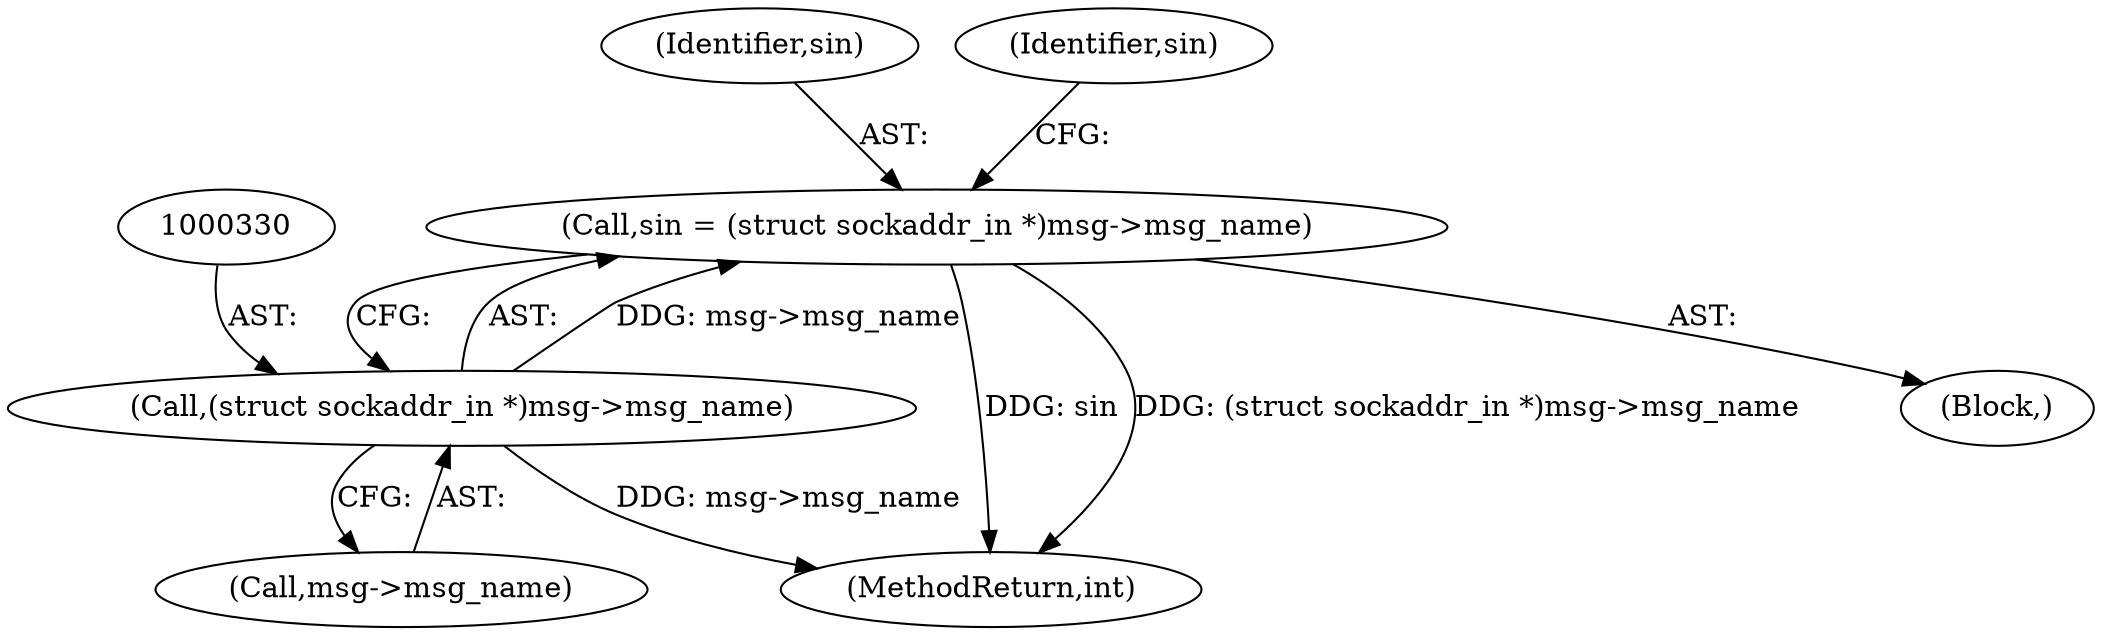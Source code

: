 digraph "0_linux_f3d3342602f8bcbf37d7c46641cb9bca7618eb1c_27@pointer" {
"1000327" [label="(Call,sin = (struct sockaddr_in *)msg->msg_name)"];
"1000329" [label="(Call,(struct sockaddr_in *)msg->msg_name)"];
"1000327" [label="(Call,sin = (struct sockaddr_in *)msg->msg_name)"];
"1000328" [label="(Identifier,sin)"];
"1000384" [label="(MethodReturn,int)"];
"1000154" [label="(Block,)"];
"1000335" [label="(Identifier,sin)"];
"1000329" [label="(Call,(struct sockaddr_in *)msg->msg_name)"];
"1000331" [label="(Call,msg->msg_name)"];
"1000327" -> "1000154"  [label="AST: "];
"1000327" -> "1000329"  [label="CFG: "];
"1000328" -> "1000327"  [label="AST: "];
"1000329" -> "1000327"  [label="AST: "];
"1000335" -> "1000327"  [label="CFG: "];
"1000327" -> "1000384"  [label="DDG: sin"];
"1000327" -> "1000384"  [label="DDG: (struct sockaddr_in *)msg->msg_name"];
"1000329" -> "1000327"  [label="DDG: msg->msg_name"];
"1000329" -> "1000331"  [label="CFG: "];
"1000330" -> "1000329"  [label="AST: "];
"1000331" -> "1000329"  [label="AST: "];
"1000329" -> "1000384"  [label="DDG: msg->msg_name"];
}

